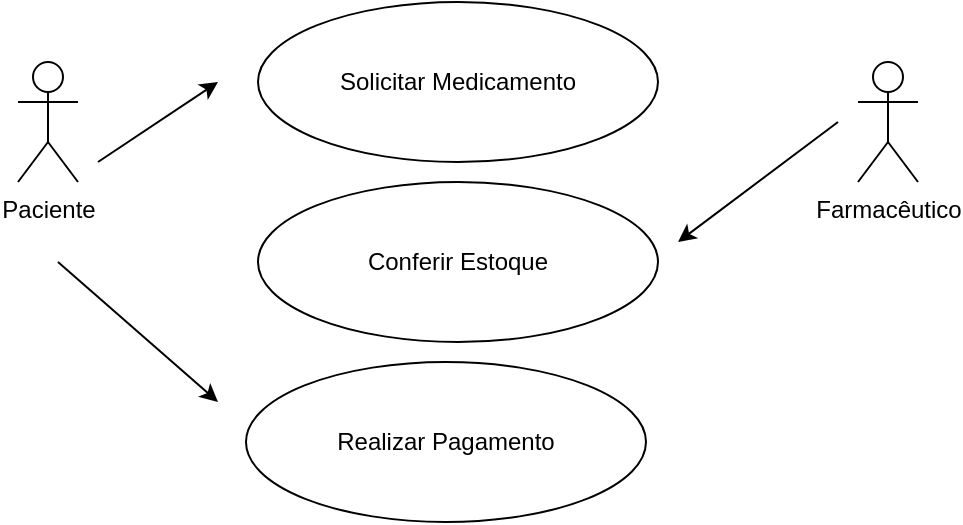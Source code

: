 <mxfile version="24.0.7" type="device">
  <diagram name="Página-1" id="gSgMrXoNJ4GjvuRsl9nz">
    <mxGraphModel dx="1434" dy="782" grid="1" gridSize="10" guides="1" tooltips="1" connect="1" arrows="1" fold="1" page="1" pageScale="1" pageWidth="827" pageHeight="1169" math="0" shadow="0">
      <root>
        <mxCell id="0" />
        <mxCell id="1" parent="0" />
        <mxCell id="o8wS9Xmt-8lskzf11awT-1" value="Paciente" style="shape=umlActor;verticalLabelPosition=bottom;verticalAlign=top;html=1;outlineConnect=0;" parent="1" vertex="1">
          <mxGeometry x="200" y="310" width="30" height="60" as="geometry" />
        </mxCell>
        <mxCell id="o8wS9Xmt-8lskzf11awT-4" value="Solicitar Medicamento" style="ellipse;whiteSpace=wrap;html=1;" parent="1" vertex="1">
          <mxGeometry x="320" y="280" width="200" height="80" as="geometry" />
        </mxCell>
        <mxCell id="o8wS9Xmt-8lskzf11awT-6" value="Conferir Estoque" style="ellipse;whiteSpace=wrap;html=1;" parent="1" vertex="1">
          <mxGeometry x="320" y="370" width="200" height="80" as="geometry" />
        </mxCell>
        <mxCell id="o8wS9Xmt-8lskzf11awT-7" value="Realizar Pagamento" style="ellipse;whiteSpace=wrap;html=1;" parent="1" vertex="1">
          <mxGeometry x="314" y="460" width="200" height="80" as="geometry" />
        </mxCell>
        <mxCell id="o8wS9Xmt-8lskzf11awT-9" value="Farmacêutico" style="shape=umlActor;verticalLabelPosition=bottom;verticalAlign=top;html=1;outlineConnect=0;" parent="1" vertex="1">
          <mxGeometry x="620" y="310" width="30" height="60" as="geometry" />
        </mxCell>
        <mxCell id="o8wS9Xmt-8lskzf11awT-15" value="" style="endArrow=classic;html=1;rounded=0;" parent="1" edge="1">
          <mxGeometry width="50" height="50" relative="1" as="geometry">
            <mxPoint x="240" y="360" as="sourcePoint" />
            <mxPoint x="300" y="320" as="targetPoint" />
          </mxGeometry>
        </mxCell>
        <mxCell id="o8wS9Xmt-8lskzf11awT-16" value="" style="endArrow=classic;html=1;rounded=0;" parent="1" edge="1">
          <mxGeometry width="50" height="50" relative="1" as="geometry">
            <mxPoint x="610" y="340" as="sourcePoint" />
            <mxPoint x="530" y="400" as="targetPoint" />
          </mxGeometry>
        </mxCell>
        <mxCell id="o8wS9Xmt-8lskzf11awT-18" value="" style="endArrow=classic;html=1;rounded=0;" parent="1" edge="1">
          <mxGeometry width="50" height="50" relative="1" as="geometry">
            <mxPoint x="220" y="410" as="sourcePoint" />
            <mxPoint x="300" y="480" as="targetPoint" />
          </mxGeometry>
        </mxCell>
      </root>
    </mxGraphModel>
  </diagram>
</mxfile>
